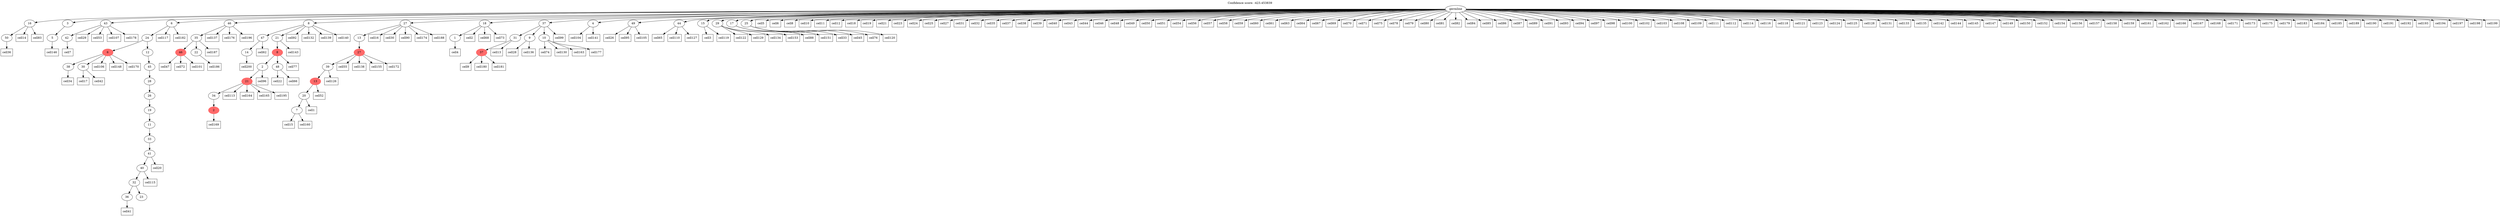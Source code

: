 digraph g {
	"57" -> "58";
	"58" [label="50"];
	"55" -> "56";
	"56" [label="5"];
	"51" -> "52";
	"52" [label="42"];
	"48" -> "49";
	"49" [label="38"];
	"48" -> "50";
	"50" [label="30"];
	"45" -> "46";
	"46" [label="36"];
	"45" -> "47";
	"47" [label="23"];
	"44" -> "45";
	"45" [label="32"];
	"43" -> "44";
	"44" [label="40"];
	"42" -> "43";
	"43" [label="41"];
	"41" -> "42";
	"42" [label="33"];
	"40" -> "41";
	"41" [label="11"];
	"39" -> "40";
	"40" [label="19"];
	"38" -> "39";
	"39" [label="26"];
	"37" -> "38";
	"38" [label="28"];
	"36" -> "37";
	"37" [label="45"];
	"35" -> "36";
	"36" [label="12"];
	"35" -> "48";
	"48" [color=indianred1, style=filled, label="6"];
	"34" -> "35";
	"35" [label="24"];
	"30" -> "31";
	"31" [color=indianred1, style=filled, label="46"];
	"30" -> "32";
	"32" [label="22"];
	"29" -> "30";
	"30" [label="35"];
	"27" -> "28";
	"28" [label="14"];
	"25" -> "26";
	"26" [color=indianred1, style=filled, label="2"];
	"24" -> "25";
	"25" [label="34"];
	"23" -> "24";
	"24" [color=indianred1, style=filled, label="21"];
	"21" -> "22";
	"22" [label="48"];
	"21" -> "23";
	"23" [label="2"];
	"20" -> "21";
	"21" [color=indianred1, style=filled, label="8"];
	"19" -> "20";
	"20" [label="21"];
	"19" -> "27";
	"27" [label="47"];
	"13" -> "14";
	"14" [label="7"];
	"12" -> "13";
	"13" [label="20"];
	"11" -> "12";
	"12" [color=indianred1, style=filled, label="13"];
	"10" -> "11";
	"11" [label="39"];
	"9" -> "10";
	"10" [color=indianred1, style=filled, label="27"];
	"8" -> "9";
	"9" [label="13"];
	"6" -> "7";
	"7" [label="1"];
	"4" -> "5";
	"5" [color=indianred1, style=filled, label="37"];
	"1" -> "2";
	"2" [label="9"];
	"1" -> "3";
	"3" [label="10"];
	"1" -> "4";
	"4" [label="31"];
	"0" -> "1";
	"1" [label="37"];
	"0" -> "6";
	"6" [label="18"];
	"0" -> "8";
	"8" [label="27"];
	"0" -> "15";
	"15" [label="4"];
	"0" -> "16";
	"16" [label="49"];
	"0" -> "17";
	"17" [label="44"];
	"0" -> "18";
	"18" [label="15"];
	"0" -> "19";
	"19" [label="8"];
	"0" -> "29";
	"29" [label="46"];
	"0" -> "33";
	"33" [label="29"];
	"0" -> "34";
	"34" [label="6"];
	"0" -> "51";
	"51" [label="43"];
	"0" -> "53";
	"53" [label="17"];
	"0" -> "54";
	"54" [label="25"];
	"0" -> "55";
	"55" [label="3"];
	"0" -> "57";
	"57" [label="16"];
	"0" [label="germline"];
	"13" -> "cell1";
	"cell1" [shape=box];
	"6" -> "cell2";
	"cell2" [shape=box];
	"18" -> "cell3";
	"cell3" [shape=box];
	"7" -> "cell4";
	"cell4" [shape=box];
	"0" -> "cell5";
	"cell5" [shape=box];
	"0" -> "cell6";
	"cell6" [shape=box];
	"52" -> "cell7";
	"cell7" [shape=box];
	"0" -> "cell8";
	"cell8" [shape=box];
	"5" -> "cell9";
	"cell9" [shape=box];
	"0" -> "cell10";
	"cell10" [shape=box];
	"0" -> "cell11";
	"cell11" [shape=box];
	"0" -> "cell12";
	"cell12" [shape=box];
	"4" -> "cell13";
	"cell13" [shape=box];
	"57" -> "cell14";
	"cell14" [shape=box];
	"14" -> "cell15";
	"cell15" [shape=box];
	"8" -> "cell16";
	"cell16" [shape=box];
	"50" -> "cell17";
	"cell17" [shape=box];
	"0" -> "cell18";
	"cell18" [shape=box];
	"0" -> "cell19";
	"cell19" [shape=box];
	"43" -> "cell20";
	"cell20" [shape=box];
	"0" -> "cell21";
	"cell21" [shape=box];
	"22" -> "cell22";
	"cell22" [shape=box];
	"0" -> "cell23";
	"cell23" [shape=box];
	"0" -> "cell24";
	"cell24" [shape=box];
	"0" -> "cell25";
	"cell25" [shape=box];
	"16" -> "cell26";
	"cell26" [shape=box];
	"0" -> "cell27";
	"cell27" [shape=box];
	"2" -> "cell28";
	"cell28" [shape=box];
	"51" -> "cell29";
	"cell29" [shape=box];
	"8" -> "cell30";
	"cell30" [shape=box];
	"0" -> "cell31";
	"cell31" [shape=box];
	"0" -> "cell32";
	"cell32" [shape=box];
	"54" -> "cell33";
	"cell33" [shape=box];
	"49" -> "cell34";
	"cell34" [shape=box];
	"0" -> "cell35";
	"cell35" [shape=box];
	"58" -> "cell36";
	"cell36" [shape=box];
	"0" -> "cell37";
	"cell37" [shape=box];
	"0" -> "cell38";
	"cell38" [shape=box];
	"0" -> "cell39";
	"cell39" [shape=box];
	"0" -> "cell40";
	"cell40" [shape=box];
	"46" -> "cell41";
	"cell41" [shape=box];
	"50" -> "cell42";
	"cell42" [shape=box];
	"0" -> "cell43";
	"cell43" [shape=box];
	"0" -> "cell44";
	"cell44" [shape=box];
	"54" -> "cell45";
	"cell45" [shape=box];
	"0" -> "cell46";
	"cell46" [shape=box];
	"31" -> "cell47";
	"cell47" [shape=box];
	"0" -> "cell48";
	"cell48" [shape=box];
	"0" -> "cell49";
	"cell49" [shape=box];
	"0" -> "cell50";
	"cell50" [shape=box];
	"0" -> "cell51";
	"cell51" [shape=box];
	"12" -> "cell52";
	"cell52" [shape=box];
	"51" -> "cell53";
	"cell53" [shape=box];
	"0" -> "cell54";
	"cell54" [shape=box];
	"10" -> "cell55";
	"cell55" [shape=box];
	"0" -> "cell56";
	"cell56" [shape=box];
	"0" -> "cell57";
	"cell57" [shape=box];
	"0" -> "cell58";
	"cell58" [shape=box];
	"0" -> "cell59";
	"cell59" [shape=box];
	"0" -> "cell60";
	"cell60" [shape=box];
	"0" -> "cell61";
	"cell61" [shape=box];
	"27" -> "cell62";
	"cell62" [shape=box];
	"0" -> "cell63";
	"cell63" [shape=box];
	"0" -> "cell64";
	"cell64" [shape=box];
	"17" -> "cell65";
	"cell65" [shape=box];
	"22" -> "cell66";
	"cell66" [shape=box];
	"0" -> "cell67";
	"cell67" [shape=box];
	"6" -> "cell68";
	"cell68" [shape=box];
	"0" -> "cell69";
	"cell69" [shape=box];
	"0" -> "cell70";
	"cell70" [shape=box];
	"0" -> "cell71";
	"cell71" [shape=box];
	"31" -> "cell72";
	"cell72" [shape=box];
	"6" -> "cell73";
	"cell73" [shape=box];
	"3" -> "cell74";
	"cell74" [shape=box];
	"0" -> "cell75";
	"cell75" [shape=box];
	"54" -> "cell76";
	"cell76" [shape=box];
	"21" -> "cell77";
	"cell77" [shape=box];
	"0" -> "cell78";
	"cell78" [shape=box];
	"0" -> "cell79";
	"cell79" [shape=box];
	"0" -> "cell80";
	"cell80" [shape=box];
	"0" -> "cell81";
	"cell81" [shape=box];
	"0" -> "cell82";
	"cell82" [shape=box];
	"57" -> "cell83";
	"cell83" [shape=box];
	"0" -> "cell84";
	"cell84" [shape=box];
	"0" -> "cell85";
	"cell85" [shape=box];
	"0" -> "cell86";
	"cell86" [shape=box];
	"0" -> "cell87";
	"cell87" [shape=box];
	"53" -> "cell88";
	"cell88" [shape=box];
	"0" -> "cell89";
	"cell89" [shape=box];
	"8" -> "cell90";
	"cell90" [shape=box];
	"0" -> "cell91";
	"cell91" [shape=box];
	"19" -> "cell92";
	"cell92" [shape=box];
	"0" -> "cell93";
	"cell93" [shape=box];
	"0" -> "cell94";
	"cell94" [shape=box];
	"16" -> "cell95";
	"cell95" [shape=box];
	"23" -> "cell96";
	"cell96" [shape=box];
	"0" -> "cell97";
	"cell97" [shape=box];
	"0" -> "cell98";
	"cell98" [shape=box];
	"1" -> "cell99";
	"cell99" [shape=box];
	"0" -> "cell100";
	"cell100" [shape=box];
	"31" -> "cell101";
	"cell101" [shape=box];
	"0" -> "cell102";
	"cell102" [shape=box];
	"0" -> "cell103";
	"cell103" [shape=box];
	"15" -> "cell104";
	"cell104" [shape=box];
	"16" -> "cell105";
	"cell105" [shape=box];
	"48" -> "cell106";
	"cell106" [shape=box];
	"51" -> "cell107";
	"cell107" [shape=box];
	"0" -> "cell108";
	"cell108" [shape=box];
	"0" -> "cell109";
	"cell109" [shape=box];
	"17" -> "cell110";
	"cell110" [shape=box];
	"0" -> "cell111";
	"cell111" [shape=box];
	"0" -> "cell112";
	"cell112" [shape=box];
	"24" -> "cell113";
	"cell113" [shape=box];
	"0" -> "cell114";
	"cell114" [shape=box];
	"44" -> "cell115";
	"cell115" [shape=box];
	"0" -> "cell116";
	"cell116" [shape=box];
	"34" -> "cell117";
	"cell117" [shape=box];
	"0" -> "cell118";
	"cell118" [shape=box];
	"18" -> "cell119";
	"cell119" [shape=box];
	"54" -> "cell120";
	"cell120" [shape=box];
	"0" -> "cell121";
	"cell121" [shape=box];
	"33" -> "cell122";
	"cell122" [shape=box];
	"0" -> "cell123";
	"cell123" [shape=box];
	"0" -> "cell124";
	"cell124" [shape=box];
	"0" -> "cell125";
	"cell125" [shape=box];
	"11" -> "cell126";
	"cell126" [shape=box];
	"17" -> "cell127";
	"cell127" [shape=box];
	"0" -> "cell128";
	"cell128" [shape=box];
	"33" -> "cell129";
	"cell129" [shape=box];
	"3" -> "cell130";
	"cell130" [shape=box];
	"0" -> "cell131";
	"cell131" [shape=box];
	"19" -> "cell132";
	"cell132" [shape=box];
	"0" -> "cell133";
	"cell133" [shape=box];
	"33" -> "cell134";
	"cell134" [shape=box];
	"0" -> "cell135";
	"cell135" [shape=box];
	"2" -> "cell136";
	"cell136" [shape=box];
	"29" -> "cell137";
	"cell137" [shape=box];
	"10" -> "cell138";
	"cell138" [shape=box];
	"19" -> "cell139";
	"cell139" [shape=box];
	"19" -> "cell140";
	"cell140" [shape=box];
	"15" -> "cell141";
	"cell141" [shape=box];
	"0" -> "cell142";
	"cell142" [shape=box];
	"20" -> "cell143";
	"cell143" [shape=box];
	"0" -> "cell144";
	"cell144" [shape=box];
	"0" -> "cell145";
	"cell145" [shape=box];
	"56" -> "cell146";
	"cell146" [shape=box];
	"0" -> "cell147";
	"cell147" [shape=box];
	"48" -> "cell148";
	"cell148" [shape=box];
	"0" -> "cell149";
	"cell149" [shape=box];
	"0" -> "cell150";
	"cell150" [shape=box];
	"53" -> "cell151";
	"cell151" [shape=box];
	"0" -> "cell152";
	"cell152" [shape=box];
	"33" -> "cell153";
	"cell153" [shape=box];
	"0" -> "cell154";
	"cell154" [shape=box];
	"10" -> "cell155";
	"cell155" [shape=box];
	"0" -> "cell156";
	"cell156" [shape=box];
	"0" -> "cell157";
	"cell157" [shape=box];
	"0" -> "cell158";
	"cell158" [shape=box];
	"0" -> "cell159";
	"cell159" [shape=box];
	"14" -> "cell160";
	"cell160" [shape=box];
	"0" -> "cell161";
	"cell161" [shape=box];
	"0" -> "cell162";
	"cell162" [shape=box];
	"3" -> "cell163";
	"cell163" [shape=box];
	"24" -> "cell164";
	"cell164" [shape=box];
	"24" -> "cell165";
	"cell165" [shape=box];
	"0" -> "cell166";
	"cell166" [shape=box];
	"0" -> "cell167";
	"cell167" [shape=box];
	"0" -> "cell168";
	"cell168" [shape=box];
	"26" -> "cell169";
	"cell169" [shape=box];
	"48" -> "cell170";
	"cell170" [shape=box];
	"0" -> "cell171";
	"cell171" [shape=box];
	"10" -> "cell172";
	"cell172" [shape=box];
	"0" -> "cell173";
	"cell173" [shape=box];
	"8" -> "cell174";
	"cell174" [shape=box];
	"0" -> "cell175";
	"cell175" [shape=box];
	"29" -> "cell176";
	"cell176" [shape=box];
	"3" -> "cell177";
	"cell177" [shape=box];
	"51" -> "cell178";
	"cell178" [shape=box];
	"0" -> "cell179";
	"cell179" [shape=box];
	"5" -> "cell180";
	"cell180" [shape=box];
	"5" -> "cell181";
	"cell181" [shape=box];
	"34" -> "cell182";
	"cell182" [shape=box];
	"0" -> "cell183";
	"cell183" [shape=box];
	"0" -> "cell184";
	"cell184" [shape=box];
	"0" -> "cell185";
	"cell185" [shape=box];
	"32" -> "cell186";
	"cell186" [shape=box];
	"30" -> "cell187";
	"cell187" [shape=box];
	"8" -> "cell188";
	"cell188" [shape=box];
	"0" -> "cell189";
	"cell189" [shape=box];
	"0" -> "cell190";
	"cell190" [shape=box];
	"0" -> "cell191";
	"cell191" [shape=box];
	"0" -> "cell192";
	"cell192" [shape=box];
	"0" -> "cell193";
	"cell193" [shape=box];
	"0" -> "cell194";
	"cell194" [shape=box];
	"24" -> "cell195";
	"cell195" [shape=box];
	"29" -> "cell196";
	"cell196" [shape=box];
	"0" -> "cell197";
	"cell197" [shape=box];
	"0" -> "cell198";
	"cell198" [shape=box];
	"0" -> "cell199";
	"cell199" [shape=box];
	"28" -> "cell200";
	"cell200" [shape=box];
	labelloc="t";
	label="Confidence score: -423.453839";
}

